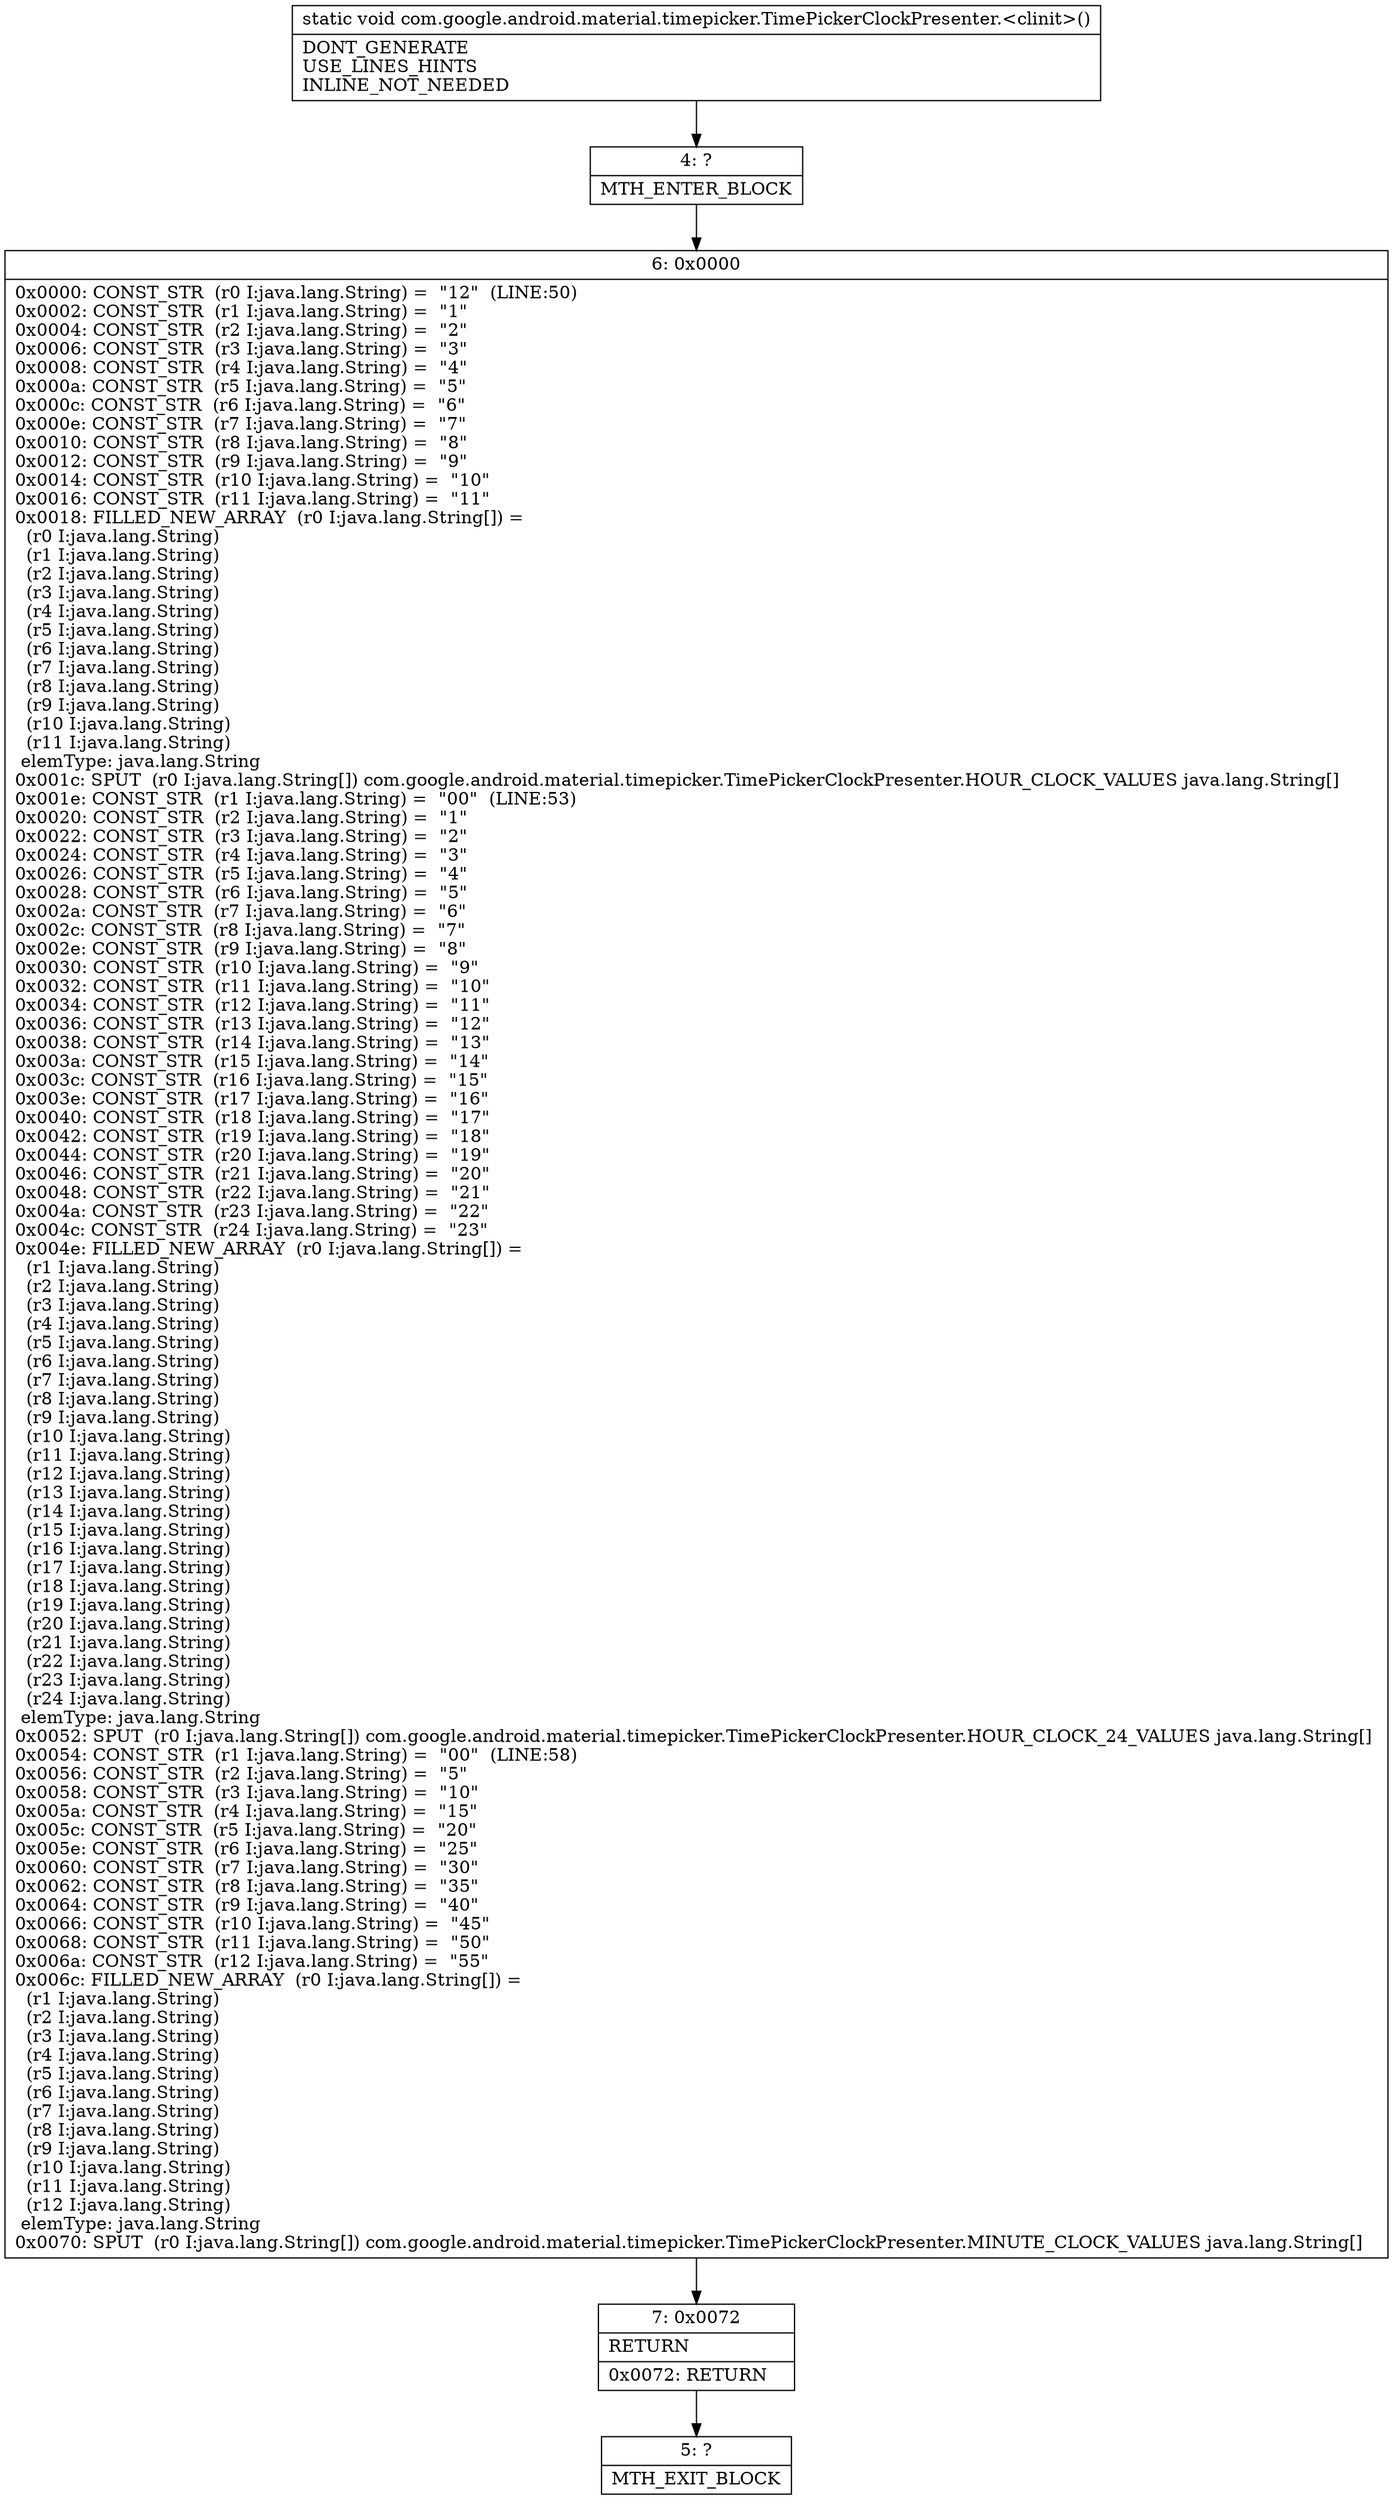 digraph "CFG forcom.google.android.material.timepicker.TimePickerClockPresenter.\<clinit\>()V" {
Node_4 [shape=record,label="{4\:\ ?|MTH_ENTER_BLOCK\l}"];
Node_6 [shape=record,label="{6\:\ 0x0000|0x0000: CONST_STR  (r0 I:java.lang.String) =  \"12\"  (LINE:50)\l0x0002: CONST_STR  (r1 I:java.lang.String) =  \"1\" \l0x0004: CONST_STR  (r2 I:java.lang.String) =  \"2\" \l0x0006: CONST_STR  (r3 I:java.lang.String) =  \"3\" \l0x0008: CONST_STR  (r4 I:java.lang.String) =  \"4\" \l0x000a: CONST_STR  (r5 I:java.lang.String) =  \"5\" \l0x000c: CONST_STR  (r6 I:java.lang.String) =  \"6\" \l0x000e: CONST_STR  (r7 I:java.lang.String) =  \"7\" \l0x0010: CONST_STR  (r8 I:java.lang.String) =  \"8\" \l0x0012: CONST_STR  (r9 I:java.lang.String) =  \"9\" \l0x0014: CONST_STR  (r10 I:java.lang.String) =  \"10\" \l0x0016: CONST_STR  (r11 I:java.lang.String) =  \"11\" \l0x0018: FILLED_NEW_ARRAY  (r0 I:java.lang.String[]) = \l  (r0 I:java.lang.String)\l  (r1 I:java.lang.String)\l  (r2 I:java.lang.String)\l  (r3 I:java.lang.String)\l  (r4 I:java.lang.String)\l  (r5 I:java.lang.String)\l  (r6 I:java.lang.String)\l  (r7 I:java.lang.String)\l  (r8 I:java.lang.String)\l  (r9 I:java.lang.String)\l  (r10 I:java.lang.String)\l  (r11 I:java.lang.String)\l elemType: java.lang.String \l0x001c: SPUT  (r0 I:java.lang.String[]) com.google.android.material.timepicker.TimePickerClockPresenter.HOUR_CLOCK_VALUES java.lang.String[] \l0x001e: CONST_STR  (r1 I:java.lang.String) =  \"00\"  (LINE:53)\l0x0020: CONST_STR  (r2 I:java.lang.String) =  \"1\" \l0x0022: CONST_STR  (r3 I:java.lang.String) =  \"2\" \l0x0024: CONST_STR  (r4 I:java.lang.String) =  \"3\" \l0x0026: CONST_STR  (r5 I:java.lang.String) =  \"4\" \l0x0028: CONST_STR  (r6 I:java.lang.String) =  \"5\" \l0x002a: CONST_STR  (r7 I:java.lang.String) =  \"6\" \l0x002c: CONST_STR  (r8 I:java.lang.String) =  \"7\" \l0x002e: CONST_STR  (r9 I:java.lang.String) =  \"8\" \l0x0030: CONST_STR  (r10 I:java.lang.String) =  \"9\" \l0x0032: CONST_STR  (r11 I:java.lang.String) =  \"10\" \l0x0034: CONST_STR  (r12 I:java.lang.String) =  \"11\" \l0x0036: CONST_STR  (r13 I:java.lang.String) =  \"12\" \l0x0038: CONST_STR  (r14 I:java.lang.String) =  \"13\" \l0x003a: CONST_STR  (r15 I:java.lang.String) =  \"14\" \l0x003c: CONST_STR  (r16 I:java.lang.String) =  \"15\" \l0x003e: CONST_STR  (r17 I:java.lang.String) =  \"16\" \l0x0040: CONST_STR  (r18 I:java.lang.String) =  \"17\" \l0x0042: CONST_STR  (r19 I:java.lang.String) =  \"18\" \l0x0044: CONST_STR  (r20 I:java.lang.String) =  \"19\" \l0x0046: CONST_STR  (r21 I:java.lang.String) =  \"20\" \l0x0048: CONST_STR  (r22 I:java.lang.String) =  \"21\" \l0x004a: CONST_STR  (r23 I:java.lang.String) =  \"22\" \l0x004c: CONST_STR  (r24 I:java.lang.String) =  \"23\" \l0x004e: FILLED_NEW_ARRAY  (r0 I:java.lang.String[]) = \l  (r1 I:java.lang.String)\l  (r2 I:java.lang.String)\l  (r3 I:java.lang.String)\l  (r4 I:java.lang.String)\l  (r5 I:java.lang.String)\l  (r6 I:java.lang.String)\l  (r7 I:java.lang.String)\l  (r8 I:java.lang.String)\l  (r9 I:java.lang.String)\l  (r10 I:java.lang.String)\l  (r11 I:java.lang.String)\l  (r12 I:java.lang.String)\l  (r13 I:java.lang.String)\l  (r14 I:java.lang.String)\l  (r15 I:java.lang.String)\l  (r16 I:java.lang.String)\l  (r17 I:java.lang.String)\l  (r18 I:java.lang.String)\l  (r19 I:java.lang.String)\l  (r20 I:java.lang.String)\l  (r21 I:java.lang.String)\l  (r22 I:java.lang.String)\l  (r23 I:java.lang.String)\l  (r24 I:java.lang.String)\l elemType: java.lang.String \l0x0052: SPUT  (r0 I:java.lang.String[]) com.google.android.material.timepicker.TimePickerClockPresenter.HOUR_CLOCK_24_VALUES java.lang.String[] \l0x0054: CONST_STR  (r1 I:java.lang.String) =  \"00\"  (LINE:58)\l0x0056: CONST_STR  (r2 I:java.lang.String) =  \"5\" \l0x0058: CONST_STR  (r3 I:java.lang.String) =  \"10\" \l0x005a: CONST_STR  (r4 I:java.lang.String) =  \"15\" \l0x005c: CONST_STR  (r5 I:java.lang.String) =  \"20\" \l0x005e: CONST_STR  (r6 I:java.lang.String) =  \"25\" \l0x0060: CONST_STR  (r7 I:java.lang.String) =  \"30\" \l0x0062: CONST_STR  (r8 I:java.lang.String) =  \"35\" \l0x0064: CONST_STR  (r9 I:java.lang.String) =  \"40\" \l0x0066: CONST_STR  (r10 I:java.lang.String) =  \"45\" \l0x0068: CONST_STR  (r11 I:java.lang.String) =  \"50\" \l0x006a: CONST_STR  (r12 I:java.lang.String) =  \"55\" \l0x006c: FILLED_NEW_ARRAY  (r0 I:java.lang.String[]) = \l  (r1 I:java.lang.String)\l  (r2 I:java.lang.String)\l  (r3 I:java.lang.String)\l  (r4 I:java.lang.String)\l  (r5 I:java.lang.String)\l  (r6 I:java.lang.String)\l  (r7 I:java.lang.String)\l  (r8 I:java.lang.String)\l  (r9 I:java.lang.String)\l  (r10 I:java.lang.String)\l  (r11 I:java.lang.String)\l  (r12 I:java.lang.String)\l elemType: java.lang.String \l0x0070: SPUT  (r0 I:java.lang.String[]) com.google.android.material.timepicker.TimePickerClockPresenter.MINUTE_CLOCK_VALUES java.lang.String[] \l}"];
Node_7 [shape=record,label="{7\:\ 0x0072|RETURN\l|0x0072: RETURN   \l}"];
Node_5 [shape=record,label="{5\:\ ?|MTH_EXIT_BLOCK\l}"];
MethodNode[shape=record,label="{static void com.google.android.material.timepicker.TimePickerClockPresenter.\<clinit\>()  | DONT_GENERATE\lUSE_LINES_HINTS\lINLINE_NOT_NEEDED\l}"];
MethodNode -> Node_4;Node_4 -> Node_6;
Node_6 -> Node_7;
Node_7 -> Node_5;
}

